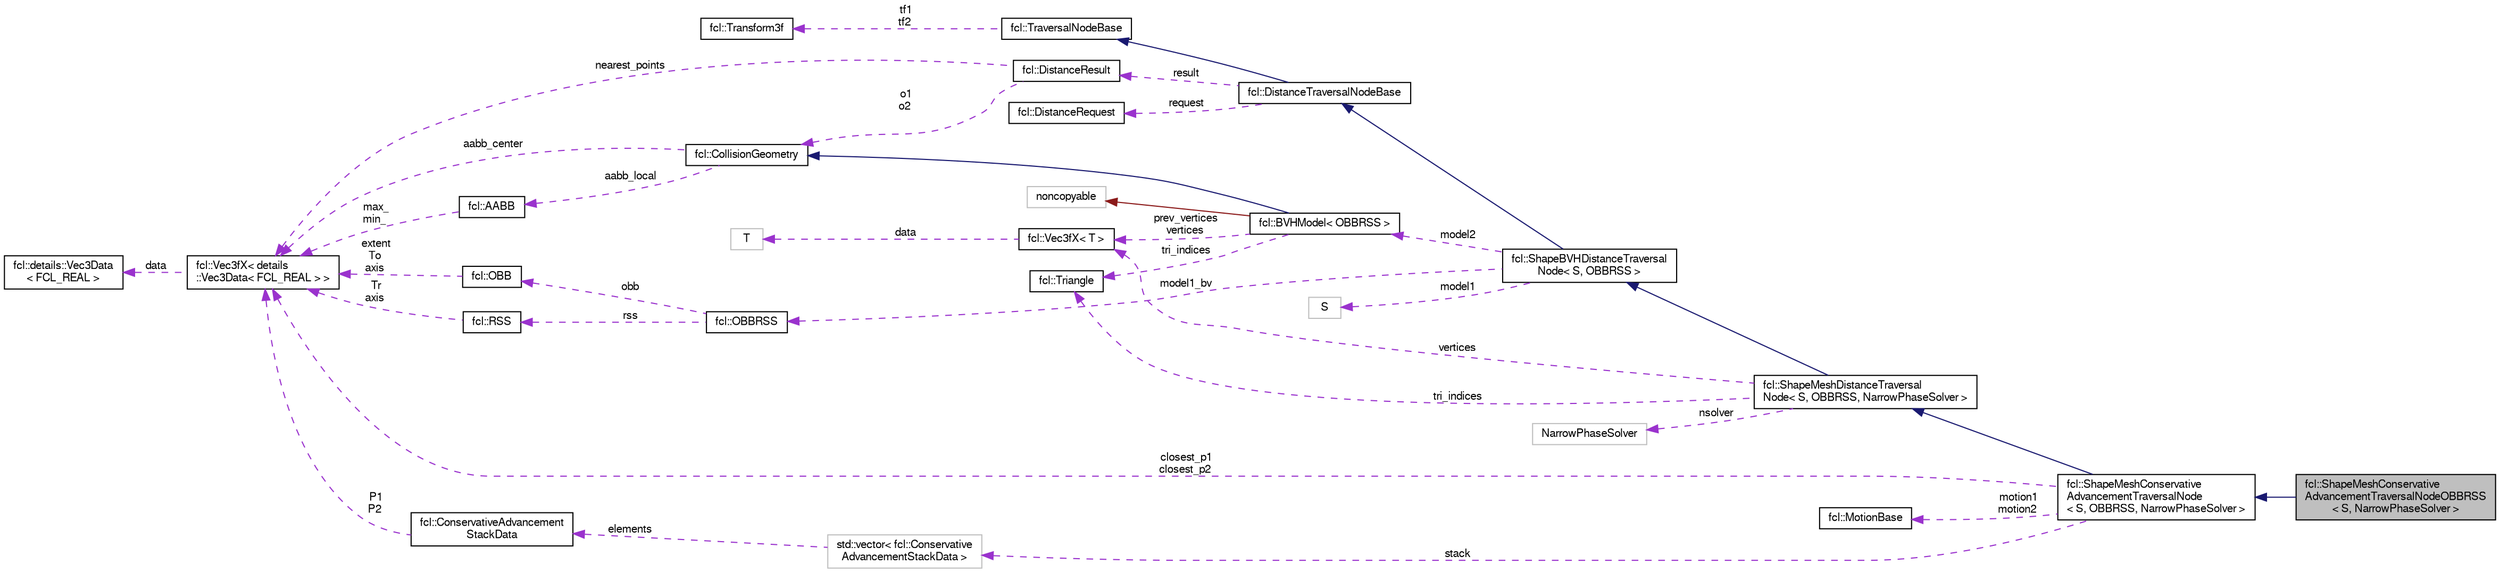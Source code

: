 digraph "fcl::ShapeMeshConservativeAdvancementTraversalNodeOBBRSS&lt; S, NarrowPhaseSolver &gt;"
{
  edge [fontname="FreeSans",fontsize="10",labelfontname="FreeSans",labelfontsize="10"];
  node [fontname="FreeSans",fontsize="10",shape=record];
  rankdir="LR";
  Node1 [label="fcl::ShapeMeshConservative\lAdvancementTraversalNodeOBBRSS\l\< S, NarrowPhaseSolver \>",height=0.2,width=0.4,color="black", fillcolor="grey75", style="filled" fontcolor="black"];
  Node2 -> Node1 [dir="back",color="midnightblue",fontsize="10",style="solid",fontname="FreeSans"];
  Node2 [label="fcl::ShapeMeshConservative\lAdvancementTraversalNode\l\< S, OBBRSS, NarrowPhaseSolver \>",height=0.2,width=0.4,color="black", fillcolor="white", style="filled",URL="$a00184.html"];
  Node3 -> Node2 [dir="back",color="midnightblue",fontsize="10",style="solid",fontname="FreeSans"];
  Node3 [label="fcl::ShapeMeshDistanceTraversal\lNode\< S, OBBRSS, NarrowPhaseSolver \>",height=0.2,width=0.4,color="black", fillcolor="white", style="filled",URL="$a00187.html"];
  Node4 -> Node3 [dir="back",color="midnightblue",fontsize="10",style="solid",fontname="FreeSans"];
  Node4 [label="fcl::ShapeBVHDistanceTraversal\lNode\< S, OBBRSS \>",height=0.2,width=0.4,color="black", fillcolor="white", style="filled",URL="$a00175.html"];
  Node5 -> Node4 [dir="back",color="midnightblue",fontsize="10",style="solid",fontname="FreeSans"];
  Node5 [label="fcl::DistanceTraversalNodeBase",height=0.2,width=0.4,color="black", fillcolor="white", style="filled",URL="$a00046.html",tooltip="Node structure encoding the information required for distance traversal. "];
  Node6 -> Node5 [dir="back",color="midnightblue",fontsize="10",style="solid",fontname="FreeSans"];
  Node6 [label="fcl::TraversalNodeBase",height=0.2,width=0.4,color="black", fillcolor="white", style="filled",URL="$a00214.html",tooltip="Node structure encoding the information required for traversal. "];
  Node7 -> Node6 [dir="back",color="darkorchid3",fontsize="10",style="dashed",label=" tf1\ntf2" ,fontname="FreeSans"];
  Node7 [label="fcl::Transform3f",height=0.2,width=0.4,color="black", fillcolor="white", style="filled",URL="$a00212.html",tooltip="Simple transform class used locally by InterpMotion. "];
  Node8 -> Node5 [dir="back",color="darkorchid3",fontsize="10",style="dashed",label=" result" ,fontname="FreeSans"];
  Node8 [label="fcl::DistanceResult",height=0.2,width=0.4,color="black", fillcolor="white", style="filled",URL="$a00045.html",tooltip="distance result "];
  Node9 -> Node8 [dir="back",color="darkorchid3",fontsize="10",style="dashed",label=" nearest_points" ,fontname="FreeSans"];
  Node9 [label="fcl::Vec3fX\< details\l::Vec3Data\< FCL_REAL \> \>",height=0.2,width=0.4,color="black", fillcolor="white", style="filled",URL="$a00223.html"];
  Node10 -> Node9 [dir="back",color="darkorchid3",fontsize="10",style="dashed",label=" data" ,fontname="FreeSans"];
  Node10 [label="fcl::details::Vec3Data\l\< FCL_REAL \>",height=0.2,width=0.4,color="black", fillcolor="white", style="filled",URL="$a00222.html"];
  Node11 -> Node8 [dir="back",color="darkorchid3",fontsize="10",style="dashed",label=" o1\no2" ,fontname="FreeSans"];
  Node11 [label="fcl::CollisionGeometry",height=0.2,width=0.4,color="black", fillcolor="white", style="filled",URL="$a00028.html",tooltip="The geometry for the object for collision or distance computation. "];
  Node9 -> Node11 [dir="back",color="darkorchid3",fontsize="10",style="dashed",label=" aabb_center" ,fontname="FreeSans"];
  Node12 -> Node11 [dir="back",color="darkorchid3",fontsize="10",style="dashed",label=" aabb_local" ,fontname="FreeSans"];
  Node12 [label="fcl::AABB",height=0.2,width=0.4,color="black", fillcolor="white", style="filled",URL="$a00003.html",tooltip="A class describing the AABB collision structure, which is a box in 3D space determined by two diagona..."];
  Node9 -> Node12 [dir="back",color="darkorchid3",fontsize="10",style="dashed",label=" max_\nmin_" ,fontname="FreeSans"];
  Node13 -> Node5 [dir="back",color="darkorchid3",fontsize="10",style="dashed",label=" request" ,fontname="FreeSans"];
  Node13 [label="fcl::DistanceRequest",height=0.2,width=0.4,color="black", fillcolor="white", style="filled",URL="$a00044.html",tooltip="request to the distance computation "];
  Node14 -> Node4 [dir="back",color="darkorchid3",fontsize="10",style="dashed",label=" model2" ,fontname="FreeSans"];
  Node14 [label="fcl::BVHModel\< OBBRSS \>",height=0.2,width=0.4,color="black", fillcolor="white", style="filled",URL="$a00018.html"];
  Node11 -> Node14 [dir="back",color="midnightblue",fontsize="10",style="solid",fontname="FreeSans"];
  Node15 -> Node14 [dir="back",color="firebrick4",fontsize="10",style="solid",fontname="FreeSans"];
  Node15 [label="noncopyable",height=0.2,width=0.4,color="grey75", fillcolor="white", style="filled"];
  Node16 -> Node14 [dir="back",color="darkorchid3",fontsize="10",style="dashed",label=" prev_vertices\nvertices" ,fontname="FreeSans"];
  Node16 [label="fcl::Vec3fX\< T \>",height=0.2,width=0.4,color="black", fillcolor="white", style="filled",URL="$a00223.html",tooltip="Vector3 class wrapper. The core data is in the template parameter class. "];
  Node17 -> Node16 [dir="back",color="darkorchid3",fontsize="10",style="dashed",label=" data" ,fontname="FreeSans"];
  Node17 [label="T",height=0.2,width=0.4,color="grey75", fillcolor="white", style="filled"];
  Node18 -> Node14 [dir="back",color="darkorchid3",fontsize="10",style="dashed",label=" tri_indices" ,fontname="FreeSans"];
  Node18 [label="fcl::Triangle",height=0.2,width=0.4,color="black", fillcolor="white", style="filled",URL="$a00215.html",tooltip="Triangle with 3 indices for points. "];
  Node19 -> Node4 [dir="back",color="darkorchid3",fontsize="10",style="dashed",label=" model1_bv" ,fontname="FreeSans"];
  Node19 [label="fcl::OBBRSS",height=0.2,width=0.4,color="black", fillcolor="white", style="filled",URL="$a00135.html",tooltip="Class merging the OBB and RSS, can handle collision and distance simultaneously. "];
  Node20 -> Node19 [dir="back",color="darkorchid3",fontsize="10",style="dashed",label=" obb" ,fontname="FreeSans"];
  Node20 [label="fcl::OBB",height=0.2,width=0.4,color="black", fillcolor="white", style="filled",URL="$a00134.html",tooltip="Oriented bounding box class. "];
  Node9 -> Node20 [dir="back",color="darkorchid3",fontsize="10",style="dashed",label=" extent\nTo\naxis" ,fontname="FreeSans"];
  Node21 -> Node19 [dir="back",color="darkorchid3",fontsize="10",style="dashed",label=" rss" ,fontname="FreeSans"];
  Node21 [label="fcl::RSS",height=0.2,width=0.4,color="black", fillcolor="white", style="filled",URL="$a00156.html",tooltip="A class for rectangle sphere-swept bounding volume. "];
  Node9 -> Node21 [dir="back",color="darkorchid3",fontsize="10",style="dashed",label=" Tr\naxis" ,fontname="FreeSans"];
  Node22 -> Node4 [dir="back",color="darkorchid3",fontsize="10",style="dashed",label=" model1" ,fontname="FreeSans"];
  Node22 [label="S",height=0.2,width=0.4,color="grey75", fillcolor="white", style="filled"];
  Node23 -> Node3 [dir="back",color="darkorchid3",fontsize="10",style="dashed",label=" nsolver" ,fontname="FreeSans"];
  Node23 [label="NarrowPhaseSolver",height=0.2,width=0.4,color="grey75", fillcolor="white", style="filled"];
  Node16 -> Node3 [dir="back",color="darkorchid3",fontsize="10",style="dashed",label=" vertices" ,fontname="FreeSans"];
  Node18 -> Node3 [dir="back",color="darkorchid3",fontsize="10",style="dashed",label=" tri_indices" ,fontname="FreeSans"];
  Node9 -> Node2 [dir="back",color="darkorchid3",fontsize="10",style="dashed",label=" closest_p1\nclosest_p2" ,fontname="FreeSans"];
  Node24 -> Node2 [dir="back",color="darkorchid3",fontsize="10",style="dashed",label=" motion1\nmotion2" ,fontname="FreeSans"];
  Node24 [label="fcl::MotionBase",height=0.2,width=0.4,color="black", fillcolor="white", style="filled",URL="$a00124.html"];
  Node25 -> Node2 [dir="back",color="darkorchid3",fontsize="10",style="dashed",label=" stack" ,fontname="FreeSans"];
  Node25 [label="std::vector\< fcl::Conservative\lAdvancementStackData \>",height=0.2,width=0.4,color="grey75", fillcolor="white", style="filled"];
  Node26 -> Node25 [dir="back",color="darkorchid3",fontsize="10",style="dashed",label=" elements" ,fontname="FreeSans"];
  Node26 [label="fcl::ConservativeAdvancement\lStackData",height=0.2,width=0.4,color="black", fillcolor="white", style="filled",URL="$a00035.html"];
  Node9 -> Node26 [dir="back",color="darkorchid3",fontsize="10",style="dashed",label=" P1\nP2" ,fontname="FreeSans"];
}
